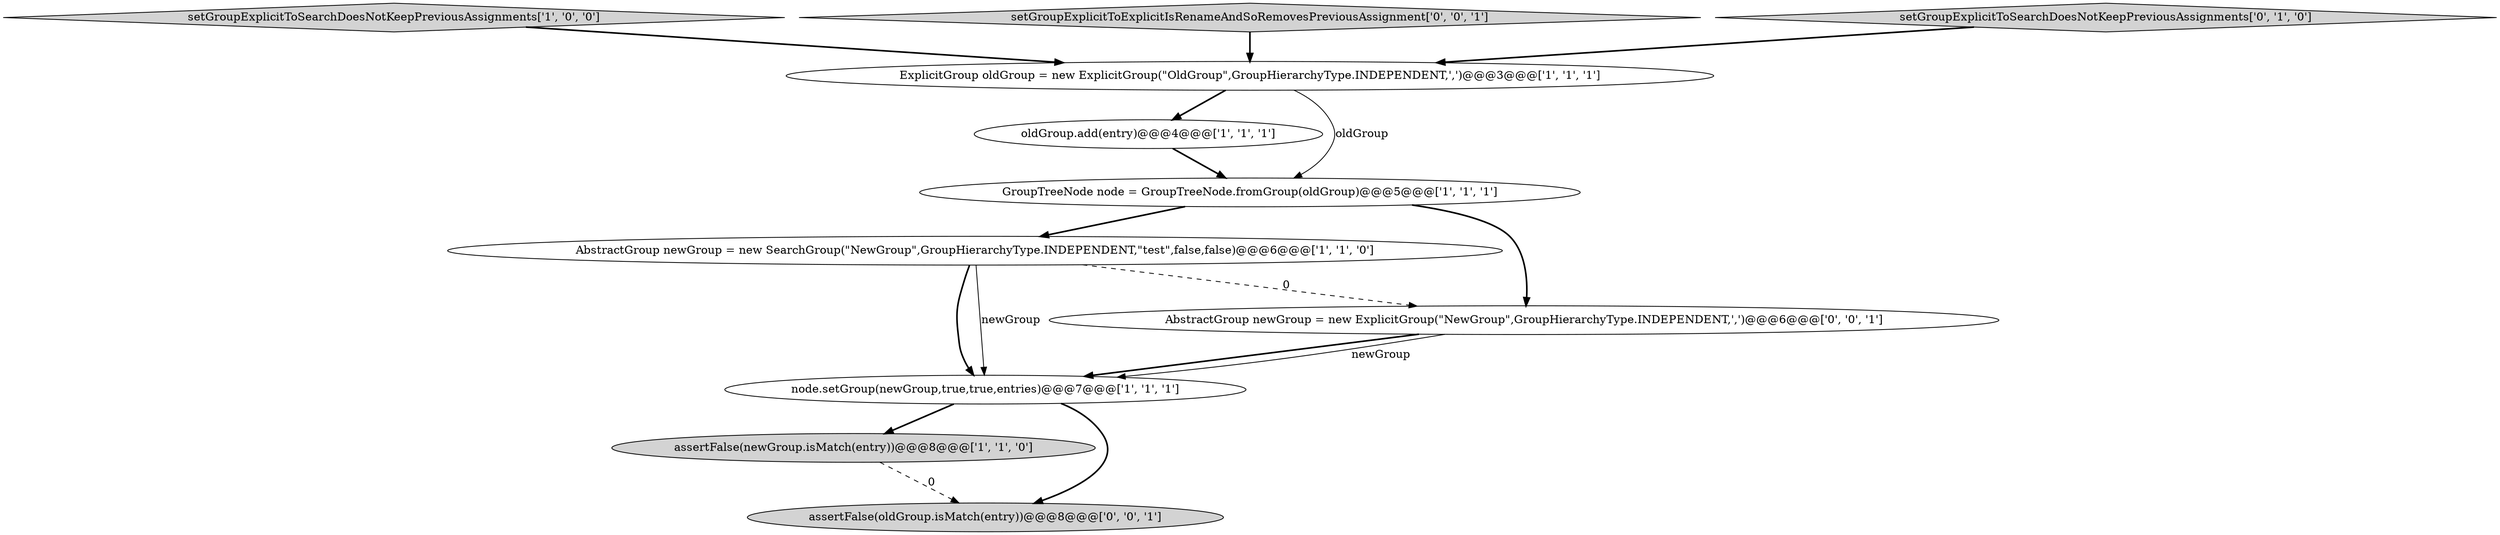 digraph {
0 [style = filled, label = "node.setGroup(newGroup,true,true,entries)@@@7@@@['1', '1', '1']", fillcolor = white, shape = ellipse image = "AAA0AAABBB1BBB"];
6 [style = filled, label = "ExplicitGroup oldGroup = new ExplicitGroup(\"OldGroup\",GroupHierarchyType.INDEPENDENT,',')@@@3@@@['1', '1', '1']", fillcolor = white, shape = ellipse image = "AAA0AAABBB1BBB"];
3 [style = filled, label = "setGroupExplicitToSearchDoesNotKeepPreviousAssignments['1', '0', '0']", fillcolor = lightgray, shape = diamond image = "AAA0AAABBB1BBB"];
1 [style = filled, label = "AbstractGroup newGroup = new SearchGroup(\"NewGroup\",GroupHierarchyType.INDEPENDENT,\"test\",false,false)@@@6@@@['1', '1', '0']", fillcolor = white, shape = ellipse image = "AAA0AAABBB1BBB"];
10 [style = filled, label = "setGroupExplicitToExplicitIsRenameAndSoRemovesPreviousAssignment['0', '0', '1']", fillcolor = lightgray, shape = diamond image = "AAA0AAABBB3BBB"];
5 [style = filled, label = "oldGroup.add(entry)@@@4@@@['1', '1', '1']", fillcolor = white, shape = ellipse image = "AAA0AAABBB1BBB"];
4 [style = filled, label = "GroupTreeNode node = GroupTreeNode.fromGroup(oldGroup)@@@5@@@['1', '1', '1']", fillcolor = white, shape = ellipse image = "AAA0AAABBB1BBB"];
8 [style = filled, label = "AbstractGroup newGroup = new ExplicitGroup(\"NewGroup\",GroupHierarchyType.INDEPENDENT,',')@@@6@@@['0', '0', '1']", fillcolor = white, shape = ellipse image = "AAA0AAABBB3BBB"];
7 [style = filled, label = "setGroupExplicitToSearchDoesNotKeepPreviousAssignments['0', '1', '0']", fillcolor = lightgray, shape = diamond image = "AAA0AAABBB2BBB"];
2 [style = filled, label = "assertFalse(newGroup.isMatch(entry))@@@8@@@['1', '1', '0']", fillcolor = lightgray, shape = ellipse image = "AAA0AAABBB1BBB"];
9 [style = filled, label = "assertFalse(oldGroup.isMatch(entry))@@@8@@@['0', '0', '1']", fillcolor = lightgray, shape = ellipse image = "AAA0AAABBB3BBB"];
8->0 [style = bold, label=""];
4->8 [style = bold, label=""];
1->8 [style = dashed, label="0"];
6->5 [style = bold, label=""];
3->6 [style = bold, label=""];
4->1 [style = bold, label=""];
0->9 [style = bold, label=""];
1->0 [style = bold, label=""];
8->0 [style = solid, label="newGroup"];
6->4 [style = solid, label="oldGroup"];
2->9 [style = dashed, label="0"];
10->6 [style = bold, label=""];
1->0 [style = solid, label="newGroup"];
5->4 [style = bold, label=""];
7->6 [style = bold, label=""];
0->2 [style = bold, label=""];
}
